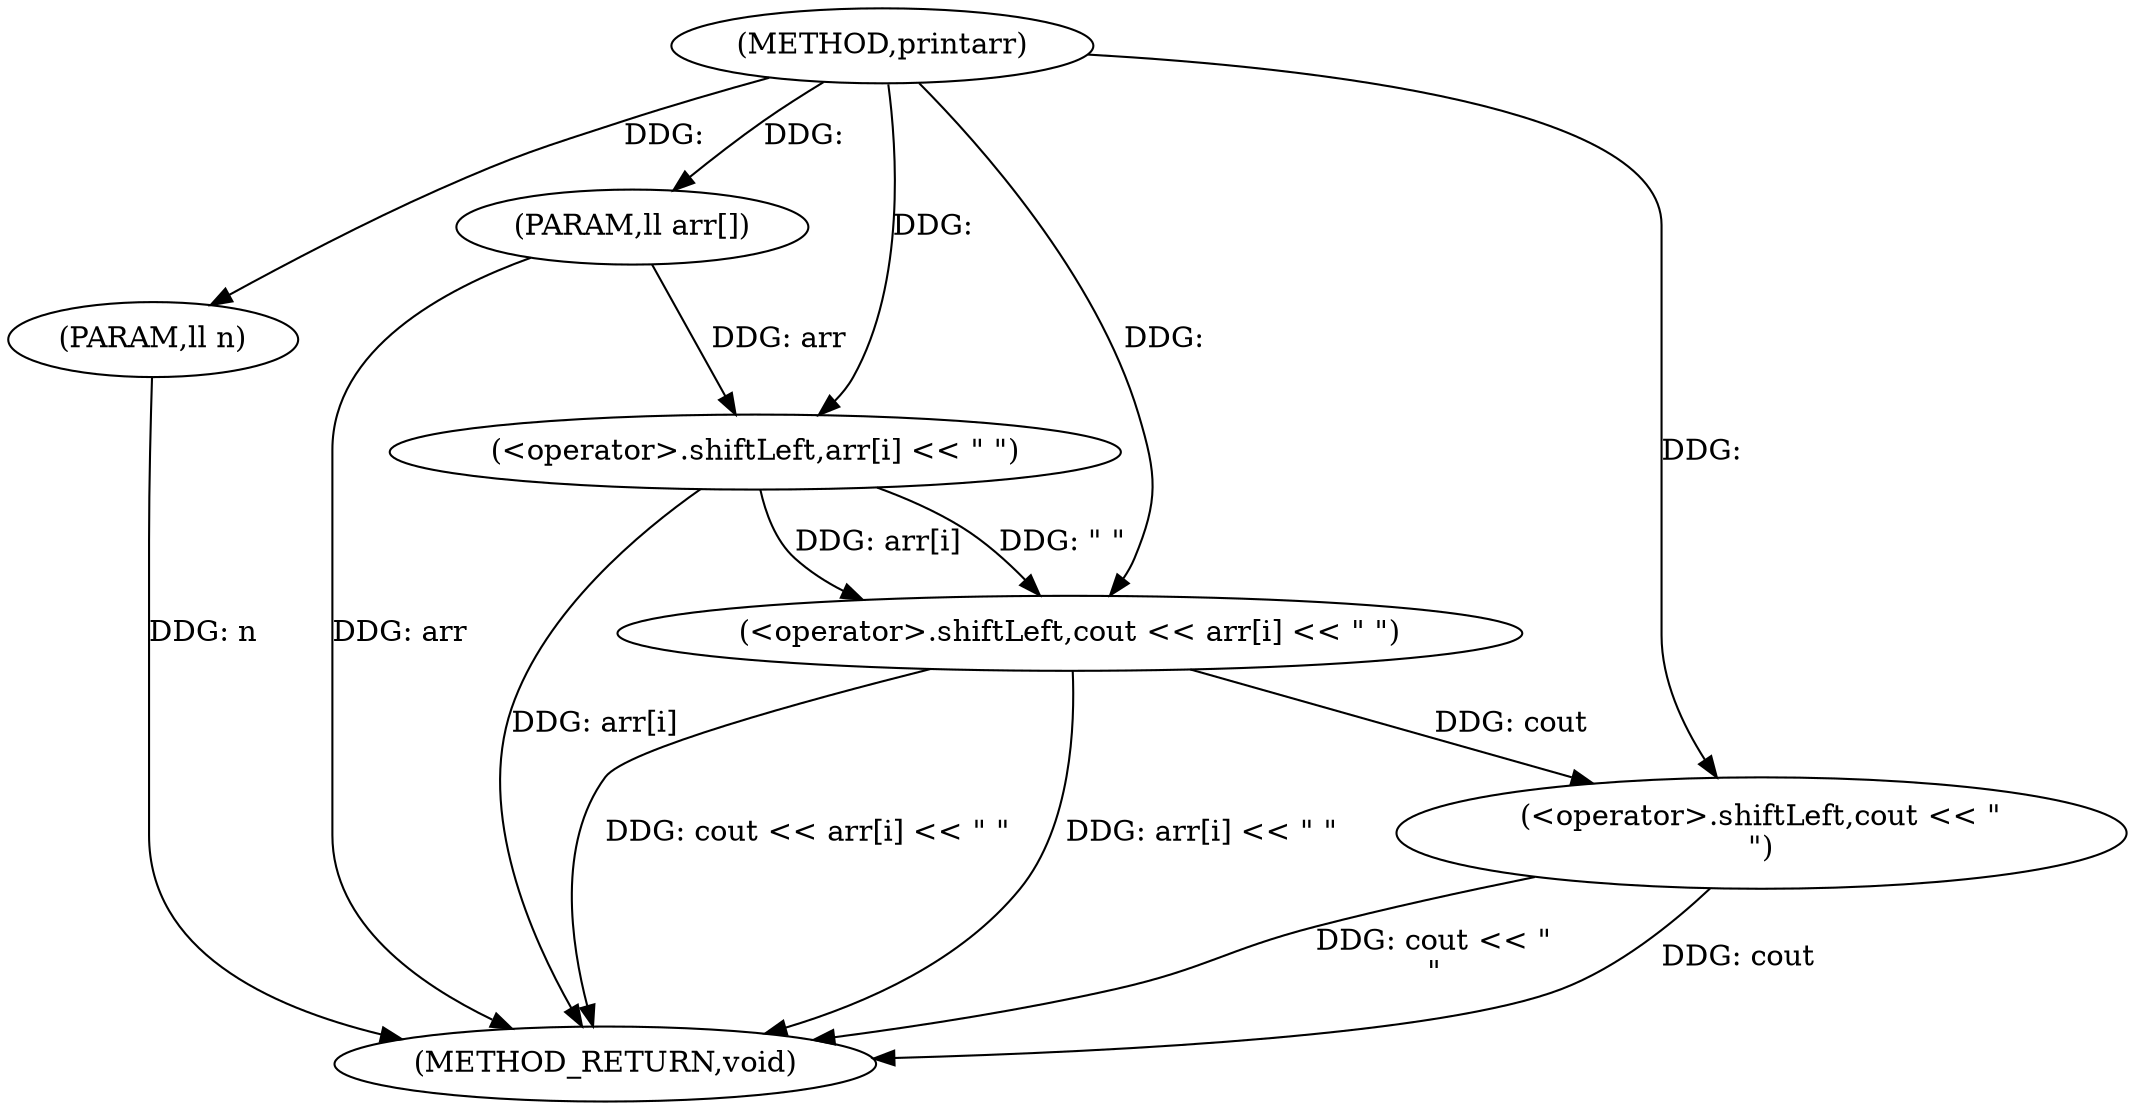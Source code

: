 digraph "printarr" {  
"1000157" [label = "(METHOD,printarr)" ]
"1000171" [label = "(METHOD_RETURN,void)" ]
"1000158" [label = "(PARAM,ll arr[])" ]
"1000159" [label = "(PARAM,ll n)" ]
"1000161" [label = "(<operator>.shiftLeft,cout << arr[i] << \" \")" ]
"1000168" [label = "(<operator>.shiftLeft,cout << \"\n\")" ]
"1000163" [label = "(<operator>.shiftLeft,arr[i] << \" \")" ]
  "1000158" -> "1000171"  [ label = "DDG: arr"] 
  "1000159" -> "1000171"  [ label = "DDG: n"] 
  "1000163" -> "1000171"  [ label = "DDG: arr[i]"] 
  "1000161" -> "1000171"  [ label = "DDG: arr[i] << \" \""] 
  "1000161" -> "1000171"  [ label = "DDG: cout << arr[i] << \" \""] 
  "1000168" -> "1000171"  [ label = "DDG: cout"] 
  "1000168" -> "1000171"  [ label = "DDG: cout << \"\n\""] 
  "1000157" -> "1000158"  [ label = "DDG: "] 
  "1000157" -> "1000159"  [ label = "DDG: "] 
  "1000157" -> "1000161"  [ label = "DDG: "] 
  "1000163" -> "1000161"  [ label = "DDG: arr[i]"] 
  "1000163" -> "1000161"  [ label = "DDG: \" \""] 
  "1000161" -> "1000168"  [ label = "DDG: cout"] 
  "1000157" -> "1000168"  [ label = "DDG: "] 
  "1000158" -> "1000163"  [ label = "DDG: arr"] 
  "1000157" -> "1000163"  [ label = "DDG: "] 
}
